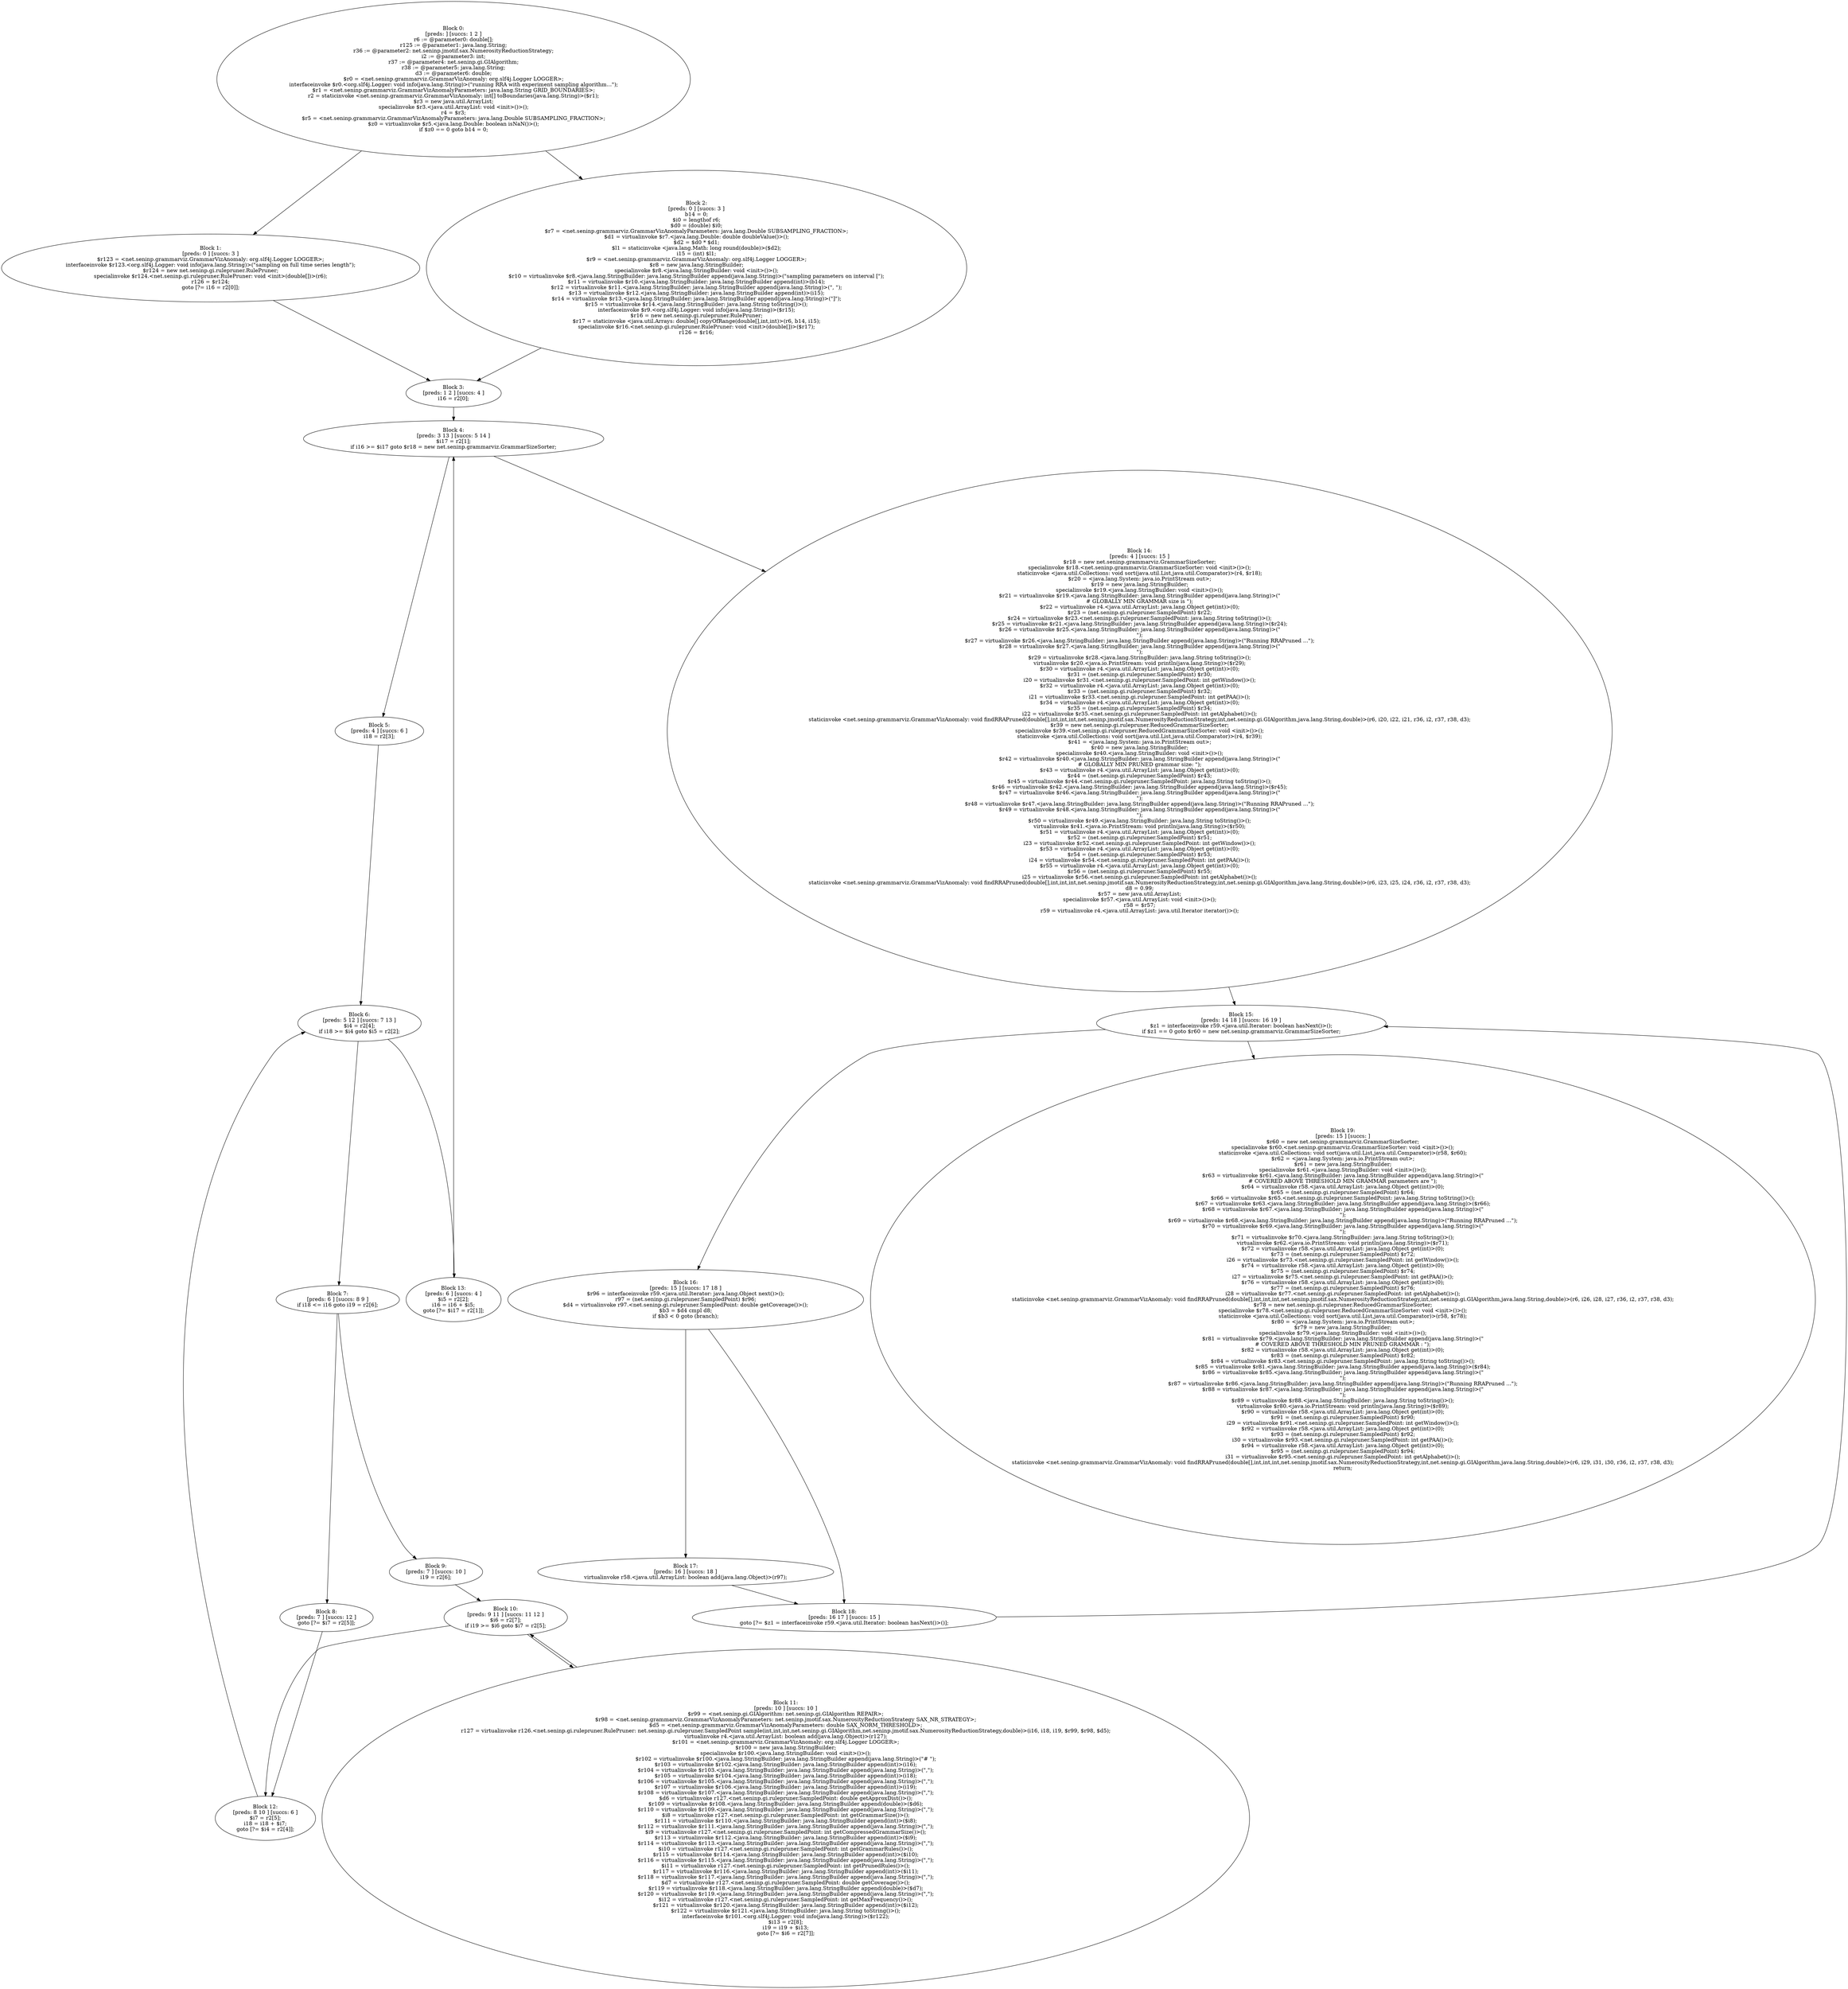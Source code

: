 digraph "unitGraph" {
    "Block 0:
[preds: ] [succs: 1 2 ]
r6 := @parameter0: double[];
r125 := @parameter1: java.lang.String;
r36 := @parameter2: net.seninp.jmotif.sax.NumerosityReductionStrategy;
i2 := @parameter3: int;
r37 := @parameter4: net.seninp.gi.GIAlgorithm;
r38 := @parameter5: java.lang.String;
d3 := @parameter6: double;
$r0 = <net.seninp.grammarviz.GrammarVizAnomaly: org.slf4j.Logger LOGGER>;
interfaceinvoke $r0.<org.slf4j.Logger: void info(java.lang.String)>(\"running RRA with experiment sampling algorithm...\");
$r1 = <net.seninp.grammarviz.GrammarVizAnomalyParameters: java.lang.String GRID_BOUNDARIES>;
r2 = staticinvoke <net.seninp.grammarviz.GrammarVizAnomaly: int[] toBoundaries(java.lang.String)>($r1);
$r3 = new java.util.ArrayList;
specialinvoke $r3.<java.util.ArrayList: void <init>()>();
r4 = $r3;
$r5 = <net.seninp.grammarviz.GrammarVizAnomalyParameters: java.lang.Double SUBSAMPLING_FRACTION>;
$z0 = virtualinvoke $r5.<java.lang.Double: boolean isNaN()>();
if $z0 == 0 goto b14 = 0;
"
    "Block 1:
[preds: 0 ] [succs: 3 ]
$r123 = <net.seninp.grammarviz.GrammarVizAnomaly: org.slf4j.Logger LOGGER>;
interfaceinvoke $r123.<org.slf4j.Logger: void info(java.lang.String)>(\"sampling on full time series length\");
$r124 = new net.seninp.gi.rulepruner.RulePruner;
specialinvoke $r124.<net.seninp.gi.rulepruner.RulePruner: void <init>(double[])>(r6);
r126 = $r124;
goto [?= i16 = r2[0]];
"
    "Block 2:
[preds: 0 ] [succs: 3 ]
b14 = 0;
$i0 = lengthof r6;
$d0 = (double) $i0;
$r7 = <net.seninp.grammarviz.GrammarVizAnomalyParameters: java.lang.Double SUBSAMPLING_FRACTION>;
$d1 = virtualinvoke $r7.<java.lang.Double: double doubleValue()>();
$d2 = $d0 * $d1;
$l1 = staticinvoke <java.lang.Math: long round(double)>($d2);
i15 = (int) $l1;
$r9 = <net.seninp.grammarviz.GrammarVizAnomaly: org.slf4j.Logger LOGGER>;
$r8 = new java.lang.StringBuilder;
specialinvoke $r8.<java.lang.StringBuilder: void <init>()>();
$r10 = virtualinvoke $r8.<java.lang.StringBuilder: java.lang.StringBuilder append(java.lang.String)>(\"sampling parameters on interval [\");
$r11 = virtualinvoke $r10.<java.lang.StringBuilder: java.lang.StringBuilder append(int)>(b14);
$r12 = virtualinvoke $r11.<java.lang.StringBuilder: java.lang.StringBuilder append(java.lang.String)>(\", \");
$r13 = virtualinvoke $r12.<java.lang.StringBuilder: java.lang.StringBuilder append(int)>(i15);
$r14 = virtualinvoke $r13.<java.lang.StringBuilder: java.lang.StringBuilder append(java.lang.String)>(\"]\");
$r15 = virtualinvoke $r14.<java.lang.StringBuilder: java.lang.String toString()>();
interfaceinvoke $r9.<org.slf4j.Logger: void info(java.lang.String)>($r15);
$r16 = new net.seninp.gi.rulepruner.RulePruner;
$r17 = staticinvoke <java.util.Arrays: double[] copyOfRange(double[],int,int)>(r6, b14, i15);
specialinvoke $r16.<net.seninp.gi.rulepruner.RulePruner: void <init>(double[])>($r17);
r126 = $r16;
"
    "Block 3:
[preds: 1 2 ] [succs: 4 ]
i16 = r2[0];
"
    "Block 4:
[preds: 3 13 ] [succs: 5 14 ]
$i17 = r2[1];
if i16 >= $i17 goto $r18 = new net.seninp.grammarviz.GrammarSizeSorter;
"
    "Block 5:
[preds: 4 ] [succs: 6 ]
i18 = r2[3];
"
    "Block 6:
[preds: 5 12 ] [succs: 7 13 ]
$i4 = r2[4];
if i18 >= $i4 goto $i5 = r2[2];
"
    "Block 7:
[preds: 6 ] [succs: 8 9 ]
if i18 <= i16 goto i19 = r2[6];
"
    "Block 8:
[preds: 7 ] [succs: 12 ]
goto [?= $i7 = r2[5]];
"
    "Block 9:
[preds: 7 ] [succs: 10 ]
i19 = r2[6];
"
    "Block 10:
[preds: 9 11 ] [succs: 11 12 ]
$i6 = r2[7];
if i19 >= $i6 goto $i7 = r2[5];
"
    "Block 11:
[preds: 10 ] [succs: 10 ]
$r99 = <net.seninp.gi.GIAlgorithm: net.seninp.gi.GIAlgorithm REPAIR>;
$r98 = <net.seninp.grammarviz.GrammarVizAnomalyParameters: net.seninp.jmotif.sax.NumerosityReductionStrategy SAX_NR_STRATEGY>;
$d5 = <net.seninp.grammarviz.GrammarVizAnomalyParameters: double SAX_NORM_THRESHOLD>;
r127 = virtualinvoke r126.<net.seninp.gi.rulepruner.RulePruner: net.seninp.gi.rulepruner.SampledPoint sample(int,int,int,net.seninp.gi.GIAlgorithm,net.seninp.jmotif.sax.NumerosityReductionStrategy,double)>(i16, i18, i19, $r99, $r98, $d5);
virtualinvoke r4.<java.util.ArrayList: boolean add(java.lang.Object)>(r127);
$r101 = <net.seninp.grammarviz.GrammarVizAnomaly: org.slf4j.Logger LOGGER>;
$r100 = new java.lang.StringBuilder;
specialinvoke $r100.<java.lang.StringBuilder: void <init>()>();
$r102 = virtualinvoke $r100.<java.lang.StringBuilder: java.lang.StringBuilder append(java.lang.String)>(\"# \");
$r103 = virtualinvoke $r102.<java.lang.StringBuilder: java.lang.StringBuilder append(int)>(i16);
$r104 = virtualinvoke $r103.<java.lang.StringBuilder: java.lang.StringBuilder append(java.lang.String)>(\",\");
$r105 = virtualinvoke $r104.<java.lang.StringBuilder: java.lang.StringBuilder append(int)>(i18);
$r106 = virtualinvoke $r105.<java.lang.StringBuilder: java.lang.StringBuilder append(java.lang.String)>(\",\");
$r107 = virtualinvoke $r106.<java.lang.StringBuilder: java.lang.StringBuilder append(int)>(i19);
$r108 = virtualinvoke $r107.<java.lang.StringBuilder: java.lang.StringBuilder append(java.lang.String)>(\",\");
$d6 = virtualinvoke r127.<net.seninp.gi.rulepruner.SampledPoint: double getApproxDist()>();
$r109 = virtualinvoke $r108.<java.lang.StringBuilder: java.lang.StringBuilder append(double)>($d6);
$r110 = virtualinvoke $r109.<java.lang.StringBuilder: java.lang.StringBuilder append(java.lang.String)>(\",\");
$i8 = virtualinvoke r127.<net.seninp.gi.rulepruner.SampledPoint: int getGrammarSize()>();
$r111 = virtualinvoke $r110.<java.lang.StringBuilder: java.lang.StringBuilder append(int)>($i8);
$r112 = virtualinvoke $r111.<java.lang.StringBuilder: java.lang.StringBuilder append(java.lang.String)>(\",\");
$i9 = virtualinvoke r127.<net.seninp.gi.rulepruner.SampledPoint: int getCompressedGrammarSize()>();
$r113 = virtualinvoke $r112.<java.lang.StringBuilder: java.lang.StringBuilder append(int)>($i9);
$r114 = virtualinvoke $r113.<java.lang.StringBuilder: java.lang.StringBuilder append(java.lang.String)>(\",\");
$i10 = virtualinvoke r127.<net.seninp.gi.rulepruner.SampledPoint: int getGrammarRules()>();
$r115 = virtualinvoke $r114.<java.lang.StringBuilder: java.lang.StringBuilder append(int)>($i10);
$r116 = virtualinvoke $r115.<java.lang.StringBuilder: java.lang.StringBuilder append(java.lang.String)>(\",\");
$i11 = virtualinvoke r127.<net.seninp.gi.rulepruner.SampledPoint: int getPrunedRules()>();
$r117 = virtualinvoke $r116.<java.lang.StringBuilder: java.lang.StringBuilder append(int)>($i11);
$r118 = virtualinvoke $r117.<java.lang.StringBuilder: java.lang.StringBuilder append(java.lang.String)>(\",\");
$d7 = virtualinvoke r127.<net.seninp.gi.rulepruner.SampledPoint: double getCoverage()>();
$r119 = virtualinvoke $r118.<java.lang.StringBuilder: java.lang.StringBuilder append(double)>($d7);
$r120 = virtualinvoke $r119.<java.lang.StringBuilder: java.lang.StringBuilder append(java.lang.String)>(\",\");
$i12 = virtualinvoke r127.<net.seninp.gi.rulepruner.SampledPoint: int getMaxFrequency()>();
$r121 = virtualinvoke $r120.<java.lang.StringBuilder: java.lang.StringBuilder append(int)>($i12);
$r122 = virtualinvoke $r121.<java.lang.StringBuilder: java.lang.String toString()>();
interfaceinvoke $r101.<org.slf4j.Logger: void info(java.lang.String)>($r122);
$i13 = r2[8];
i19 = i19 + $i13;
goto [?= $i6 = r2[7]];
"
    "Block 12:
[preds: 8 10 ] [succs: 6 ]
$i7 = r2[5];
i18 = i18 + $i7;
goto [?= $i4 = r2[4]];
"
    "Block 13:
[preds: 6 ] [succs: 4 ]
$i5 = r2[2];
i16 = i16 + $i5;
goto [?= $i17 = r2[1]];
"
    "Block 14:
[preds: 4 ] [succs: 15 ]
$r18 = new net.seninp.grammarviz.GrammarSizeSorter;
specialinvoke $r18.<net.seninp.grammarviz.GrammarSizeSorter: void <init>()>();
staticinvoke <java.util.Collections: void sort(java.util.List,java.util.Comparator)>(r4, $r18);
$r20 = <java.lang.System: java.io.PrintStream out>;
$r19 = new java.lang.StringBuilder;
specialinvoke $r19.<java.lang.StringBuilder: void <init>()>();
$r21 = virtualinvoke $r19.<java.lang.StringBuilder: java.lang.StringBuilder append(java.lang.String)>(\"\n# GLOBALLY MIN GRAMMAR size is \");
$r22 = virtualinvoke r4.<java.util.ArrayList: java.lang.Object get(int)>(0);
$r23 = (net.seninp.gi.rulepruner.SampledPoint) $r22;
$r24 = virtualinvoke $r23.<net.seninp.gi.rulepruner.SampledPoint: java.lang.String toString()>();
$r25 = virtualinvoke $r21.<java.lang.StringBuilder: java.lang.StringBuilder append(java.lang.String)>($r24);
$r26 = virtualinvoke $r25.<java.lang.StringBuilder: java.lang.StringBuilder append(java.lang.String)>(\"\n\");
$r27 = virtualinvoke $r26.<java.lang.StringBuilder: java.lang.StringBuilder append(java.lang.String)>(\"Running RRAPruned ...\");
$r28 = virtualinvoke $r27.<java.lang.StringBuilder: java.lang.StringBuilder append(java.lang.String)>(\"\n\");
$r29 = virtualinvoke $r28.<java.lang.StringBuilder: java.lang.String toString()>();
virtualinvoke $r20.<java.io.PrintStream: void println(java.lang.String)>($r29);
$r30 = virtualinvoke r4.<java.util.ArrayList: java.lang.Object get(int)>(0);
$r31 = (net.seninp.gi.rulepruner.SampledPoint) $r30;
i20 = virtualinvoke $r31.<net.seninp.gi.rulepruner.SampledPoint: int getWindow()>();
$r32 = virtualinvoke r4.<java.util.ArrayList: java.lang.Object get(int)>(0);
$r33 = (net.seninp.gi.rulepruner.SampledPoint) $r32;
i21 = virtualinvoke $r33.<net.seninp.gi.rulepruner.SampledPoint: int getPAA()>();
$r34 = virtualinvoke r4.<java.util.ArrayList: java.lang.Object get(int)>(0);
$r35 = (net.seninp.gi.rulepruner.SampledPoint) $r34;
i22 = virtualinvoke $r35.<net.seninp.gi.rulepruner.SampledPoint: int getAlphabet()>();
staticinvoke <net.seninp.grammarviz.GrammarVizAnomaly: void findRRAPruned(double[],int,int,int,net.seninp.jmotif.sax.NumerosityReductionStrategy,int,net.seninp.gi.GIAlgorithm,java.lang.String,double)>(r6, i20, i22, i21, r36, i2, r37, r38, d3);
$r39 = new net.seninp.gi.rulepruner.ReducedGrammarSizeSorter;
specialinvoke $r39.<net.seninp.gi.rulepruner.ReducedGrammarSizeSorter: void <init>()>();
staticinvoke <java.util.Collections: void sort(java.util.List,java.util.Comparator)>(r4, $r39);
$r41 = <java.lang.System: java.io.PrintStream out>;
$r40 = new java.lang.StringBuilder;
specialinvoke $r40.<java.lang.StringBuilder: void <init>()>();
$r42 = virtualinvoke $r40.<java.lang.StringBuilder: java.lang.StringBuilder append(java.lang.String)>(\"\n# GLOBALLY MIN PRUNED grammar size: \");
$r43 = virtualinvoke r4.<java.util.ArrayList: java.lang.Object get(int)>(0);
$r44 = (net.seninp.gi.rulepruner.SampledPoint) $r43;
$r45 = virtualinvoke $r44.<net.seninp.gi.rulepruner.SampledPoint: java.lang.String toString()>();
$r46 = virtualinvoke $r42.<java.lang.StringBuilder: java.lang.StringBuilder append(java.lang.String)>($r45);
$r47 = virtualinvoke $r46.<java.lang.StringBuilder: java.lang.StringBuilder append(java.lang.String)>(\"\n\");
$r48 = virtualinvoke $r47.<java.lang.StringBuilder: java.lang.StringBuilder append(java.lang.String)>(\"Running RRAPruned ...\");
$r49 = virtualinvoke $r48.<java.lang.StringBuilder: java.lang.StringBuilder append(java.lang.String)>(\"\n\");
$r50 = virtualinvoke $r49.<java.lang.StringBuilder: java.lang.String toString()>();
virtualinvoke $r41.<java.io.PrintStream: void println(java.lang.String)>($r50);
$r51 = virtualinvoke r4.<java.util.ArrayList: java.lang.Object get(int)>(0);
$r52 = (net.seninp.gi.rulepruner.SampledPoint) $r51;
i23 = virtualinvoke $r52.<net.seninp.gi.rulepruner.SampledPoint: int getWindow()>();
$r53 = virtualinvoke r4.<java.util.ArrayList: java.lang.Object get(int)>(0);
$r54 = (net.seninp.gi.rulepruner.SampledPoint) $r53;
i24 = virtualinvoke $r54.<net.seninp.gi.rulepruner.SampledPoint: int getPAA()>();
$r55 = virtualinvoke r4.<java.util.ArrayList: java.lang.Object get(int)>(0);
$r56 = (net.seninp.gi.rulepruner.SampledPoint) $r55;
i25 = virtualinvoke $r56.<net.seninp.gi.rulepruner.SampledPoint: int getAlphabet()>();
staticinvoke <net.seninp.grammarviz.GrammarVizAnomaly: void findRRAPruned(double[],int,int,int,net.seninp.jmotif.sax.NumerosityReductionStrategy,int,net.seninp.gi.GIAlgorithm,java.lang.String,double)>(r6, i23, i25, i24, r36, i2, r37, r38, d3);
d8 = 0.99;
$r57 = new java.util.ArrayList;
specialinvoke $r57.<java.util.ArrayList: void <init>()>();
r58 = $r57;
r59 = virtualinvoke r4.<java.util.ArrayList: java.util.Iterator iterator()>();
"
    "Block 15:
[preds: 14 18 ] [succs: 16 19 ]
$z1 = interfaceinvoke r59.<java.util.Iterator: boolean hasNext()>();
if $z1 == 0 goto $r60 = new net.seninp.grammarviz.GrammarSizeSorter;
"
    "Block 16:
[preds: 15 ] [succs: 17 18 ]
$r96 = interfaceinvoke r59.<java.util.Iterator: java.lang.Object next()>();
r97 = (net.seninp.gi.rulepruner.SampledPoint) $r96;
$d4 = virtualinvoke r97.<net.seninp.gi.rulepruner.SampledPoint: double getCoverage()>();
$b3 = $d4 cmpl d8;
if $b3 < 0 goto (branch);
"
    "Block 17:
[preds: 16 ] [succs: 18 ]
virtualinvoke r58.<java.util.ArrayList: boolean add(java.lang.Object)>(r97);
"
    "Block 18:
[preds: 16 17 ] [succs: 15 ]
goto [?= $z1 = interfaceinvoke r59.<java.util.Iterator: boolean hasNext()>()];
"
    "Block 19:
[preds: 15 ] [succs: ]
$r60 = new net.seninp.grammarviz.GrammarSizeSorter;
specialinvoke $r60.<net.seninp.grammarviz.GrammarSizeSorter: void <init>()>();
staticinvoke <java.util.Collections: void sort(java.util.List,java.util.Comparator)>(r58, $r60);
$r62 = <java.lang.System: java.io.PrintStream out>;
$r61 = new java.lang.StringBuilder;
specialinvoke $r61.<java.lang.StringBuilder: void <init>()>();
$r63 = virtualinvoke $r61.<java.lang.StringBuilder: java.lang.StringBuilder append(java.lang.String)>(\"\n# COVERED ABOVE THRESHOLD MIN GRAMMAR parameters are \");
$r64 = virtualinvoke r58.<java.util.ArrayList: java.lang.Object get(int)>(0);
$r65 = (net.seninp.gi.rulepruner.SampledPoint) $r64;
$r66 = virtualinvoke $r65.<net.seninp.gi.rulepruner.SampledPoint: java.lang.String toString()>();
$r67 = virtualinvoke $r63.<java.lang.StringBuilder: java.lang.StringBuilder append(java.lang.String)>($r66);
$r68 = virtualinvoke $r67.<java.lang.StringBuilder: java.lang.StringBuilder append(java.lang.String)>(\"\n\");
$r69 = virtualinvoke $r68.<java.lang.StringBuilder: java.lang.StringBuilder append(java.lang.String)>(\"Running RRAPruned ...\");
$r70 = virtualinvoke $r69.<java.lang.StringBuilder: java.lang.StringBuilder append(java.lang.String)>(\"\n\");
$r71 = virtualinvoke $r70.<java.lang.StringBuilder: java.lang.String toString()>();
virtualinvoke $r62.<java.io.PrintStream: void println(java.lang.String)>($r71);
$r72 = virtualinvoke r58.<java.util.ArrayList: java.lang.Object get(int)>(0);
$r73 = (net.seninp.gi.rulepruner.SampledPoint) $r72;
i26 = virtualinvoke $r73.<net.seninp.gi.rulepruner.SampledPoint: int getWindow()>();
$r74 = virtualinvoke r58.<java.util.ArrayList: java.lang.Object get(int)>(0);
$r75 = (net.seninp.gi.rulepruner.SampledPoint) $r74;
i27 = virtualinvoke $r75.<net.seninp.gi.rulepruner.SampledPoint: int getPAA()>();
$r76 = virtualinvoke r58.<java.util.ArrayList: java.lang.Object get(int)>(0);
$r77 = (net.seninp.gi.rulepruner.SampledPoint) $r76;
i28 = virtualinvoke $r77.<net.seninp.gi.rulepruner.SampledPoint: int getAlphabet()>();
staticinvoke <net.seninp.grammarviz.GrammarVizAnomaly: void findRRAPruned(double[],int,int,int,net.seninp.jmotif.sax.NumerosityReductionStrategy,int,net.seninp.gi.GIAlgorithm,java.lang.String,double)>(r6, i26, i28, i27, r36, i2, r37, r38, d3);
$r78 = new net.seninp.gi.rulepruner.ReducedGrammarSizeSorter;
specialinvoke $r78.<net.seninp.gi.rulepruner.ReducedGrammarSizeSorter: void <init>()>();
staticinvoke <java.util.Collections: void sort(java.util.List,java.util.Comparator)>(r58, $r78);
$r80 = <java.lang.System: java.io.PrintStream out>;
$r79 = new java.lang.StringBuilder;
specialinvoke $r79.<java.lang.StringBuilder: void <init>()>();
$r81 = virtualinvoke $r79.<java.lang.StringBuilder: java.lang.StringBuilder append(java.lang.String)>(\"\n# COVERED ABOVE THRESHOLD MIN PRUNED GRAMMAR : \");
$r82 = virtualinvoke r58.<java.util.ArrayList: java.lang.Object get(int)>(0);
$r83 = (net.seninp.gi.rulepruner.SampledPoint) $r82;
$r84 = virtualinvoke $r83.<net.seninp.gi.rulepruner.SampledPoint: java.lang.String toString()>();
$r85 = virtualinvoke $r81.<java.lang.StringBuilder: java.lang.StringBuilder append(java.lang.String)>($r84);
$r86 = virtualinvoke $r85.<java.lang.StringBuilder: java.lang.StringBuilder append(java.lang.String)>(\"\n\");
$r87 = virtualinvoke $r86.<java.lang.StringBuilder: java.lang.StringBuilder append(java.lang.String)>(\"Running RRAPruned ...\");
$r88 = virtualinvoke $r87.<java.lang.StringBuilder: java.lang.StringBuilder append(java.lang.String)>(\"\n\");
$r89 = virtualinvoke $r88.<java.lang.StringBuilder: java.lang.String toString()>();
virtualinvoke $r80.<java.io.PrintStream: void println(java.lang.String)>($r89);
$r90 = virtualinvoke r58.<java.util.ArrayList: java.lang.Object get(int)>(0);
$r91 = (net.seninp.gi.rulepruner.SampledPoint) $r90;
i29 = virtualinvoke $r91.<net.seninp.gi.rulepruner.SampledPoint: int getWindow()>();
$r92 = virtualinvoke r58.<java.util.ArrayList: java.lang.Object get(int)>(0);
$r93 = (net.seninp.gi.rulepruner.SampledPoint) $r92;
i30 = virtualinvoke $r93.<net.seninp.gi.rulepruner.SampledPoint: int getPAA()>();
$r94 = virtualinvoke r58.<java.util.ArrayList: java.lang.Object get(int)>(0);
$r95 = (net.seninp.gi.rulepruner.SampledPoint) $r94;
i31 = virtualinvoke $r95.<net.seninp.gi.rulepruner.SampledPoint: int getAlphabet()>();
staticinvoke <net.seninp.grammarviz.GrammarVizAnomaly: void findRRAPruned(double[],int,int,int,net.seninp.jmotif.sax.NumerosityReductionStrategy,int,net.seninp.gi.GIAlgorithm,java.lang.String,double)>(r6, i29, i31, i30, r36, i2, r37, r38, d3);
return;
"
    "Block 0:
[preds: ] [succs: 1 2 ]
r6 := @parameter0: double[];
r125 := @parameter1: java.lang.String;
r36 := @parameter2: net.seninp.jmotif.sax.NumerosityReductionStrategy;
i2 := @parameter3: int;
r37 := @parameter4: net.seninp.gi.GIAlgorithm;
r38 := @parameter5: java.lang.String;
d3 := @parameter6: double;
$r0 = <net.seninp.grammarviz.GrammarVizAnomaly: org.slf4j.Logger LOGGER>;
interfaceinvoke $r0.<org.slf4j.Logger: void info(java.lang.String)>(\"running RRA with experiment sampling algorithm...\");
$r1 = <net.seninp.grammarviz.GrammarVizAnomalyParameters: java.lang.String GRID_BOUNDARIES>;
r2 = staticinvoke <net.seninp.grammarviz.GrammarVizAnomaly: int[] toBoundaries(java.lang.String)>($r1);
$r3 = new java.util.ArrayList;
specialinvoke $r3.<java.util.ArrayList: void <init>()>();
r4 = $r3;
$r5 = <net.seninp.grammarviz.GrammarVizAnomalyParameters: java.lang.Double SUBSAMPLING_FRACTION>;
$z0 = virtualinvoke $r5.<java.lang.Double: boolean isNaN()>();
if $z0 == 0 goto b14 = 0;
"->"Block 1:
[preds: 0 ] [succs: 3 ]
$r123 = <net.seninp.grammarviz.GrammarVizAnomaly: org.slf4j.Logger LOGGER>;
interfaceinvoke $r123.<org.slf4j.Logger: void info(java.lang.String)>(\"sampling on full time series length\");
$r124 = new net.seninp.gi.rulepruner.RulePruner;
specialinvoke $r124.<net.seninp.gi.rulepruner.RulePruner: void <init>(double[])>(r6);
r126 = $r124;
goto [?= i16 = r2[0]];
";
    "Block 0:
[preds: ] [succs: 1 2 ]
r6 := @parameter0: double[];
r125 := @parameter1: java.lang.String;
r36 := @parameter2: net.seninp.jmotif.sax.NumerosityReductionStrategy;
i2 := @parameter3: int;
r37 := @parameter4: net.seninp.gi.GIAlgorithm;
r38 := @parameter5: java.lang.String;
d3 := @parameter6: double;
$r0 = <net.seninp.grammarviz.GrammarVizAnomaly: org.slf4j.Logger LOGGER>;
interfaceinvoke $r0.<org.slf4j.Logger: void info(java.lang.String)>(\"running RRA with experiment sampling algorithm...\");
$r1 = <net.seninp.grammarviz.GrammarVizAnomalyParameters: java.lang.String GRID_BOUNDARIES>;
r2 = staticinvoke <net.seninp.grammarviz.GrammarVizAnomaly: int[] toBoundaries(java.lang.String)>($r1);
$r3 = new java.util.ArrayList;
specialinvoke $r3.<java.util.ArrayList: void <init>()>();
r4 = $r3;
$r5 = <net.seninp.grammarviz.GrammarVizAnomalyParameters: java.lang.Double SUBSAMPLING_FRACTION>;
$z0 = virtualinvoke $r5.<java.lang.Double: boolean isNaN()>();
if $z0 == 0 goto b14 = 0;
"->"Block 2:
[preds: 0 ] [succs: 3 ]
b14 = 0;
$i0 = lengthof r6;
$d0 = (double) $i0;
$r7 = <net.seninp.grammarviz.GrammarVizAnomalyParameters: java.lang.Double SUBSAMPLING_FRACTION>;
$d1 = virtualinvoke $r7.<java.lang.Double: double doubleValue()>();
$d2 = $d0 * $d1;
$l1 = staticinvoke <java.lang.Math: long round(double)>($d2);
i15 = (int) $l1;
$r9 = <net.seninp.grammarviz.GrammarVizAnomaly: org.slf4j.Logger LOGGER>;
$r8 = new java.lang.StringBuilder;
specialinvoke $r8.<java.lang.StringBuilder: void <init>()>();
$r10 = virtualinvoke $r8.<java.lang.StringBuilder: java.lang.StringBuilder append(java.lang.String)>(\"sampling parameters on interval [\");
$r11 = virtualinvoke $r10.<java.lang.StringBuilder: java.lang.StringBuilder append(int)>(b14);
$r12 = virtualinvoke $r11.<java.lang.StringBuilder: java.lang.StringBuilder append(java.lang.String)>(\", \");
$r13 = virtualinvoke $r12.<java.lang.StringBuilder: java.lang.StringBuilder append(int)>(i15);
$r14 = virtualinvoke $r13.<java.lang.StringBuilder: java.lang.StringBuilder append(java.lang.String)>(\"]\");
$r15 = virtualinvoke $r14.<java.lang.StringBuilder: java.lang.String toString()>();
interfaceinvoke $r9.<org.slf4j.Logger: void info(java.lang.String)>($r15);
$r16 = new net.seninp.gi.rulepruner.RulePruner;
$r17 = staticinvoke <java.util.Arrays: double[] copyOfRange(double[],int,int)>(r6, b14, i15);
specialinvoke $r16.<net.seninp.gi.rulepruner.RulePruner: void <init>(double[])>($r17);
r126 = $r16;
";
    "Block 1:
[preds: 0 ] [succs: 3 ]
$r123 = <net.seninp.grammarviz.GrammarVizAnomaly: org.slf4j.Logger LOGGER>;
interfaceinvoke $r123.<org.slf4j.Logger: void info(java.lang.String)>(\"sampling on full time series length\");
$r124 = new net.seninp.gi.rulepruner.RulePruner;
specialinvoke $r124.<net.seninp.gi.rulepruner.RulePruner: void <init>(double[])>(r6);
r126 = $r124;
goto [?= i16 = r2[0]];
"->"Block 3:
[preds: 1 2 ] [succs: 4 ]
i16 = r2[0];
";
    "Block 2:
[preds: 0 ] [succs: 3 ]
b14 = 0;
$i0 = lengthof r6;
$d0 = (double) $i0;
$r7 = <net.seninp.grammarviz.GrammarVizAnomalyParameters: java.lang.Double SUBSAMPLING_FRACTION>;
$d1 = virtualinvoke $r7.<java.lang.Double: double doubleValue()>();
$d2 = $d0 * $d1;
$l1 = staticinvoke <java.lang.Math: long round(double)>($d2);
i15 = (int) $l1;
$r9 = <net.seninp.grammarviz.GrammarVizAnomaly: org.slf4j.Logger LOGGER>;
$r8 = new java.lang.StringBuilder;
specialinvoke $r8.<java.lang.StringBuilder: void <init>()>();
$r10 = virtualinvoke $r8.<java.lang.StringBuilder: java.lang.StringBuilder append(java.lang.String)>(\"sampling parameters on interval [\");
$r11 = virtualinvoke $r10.<java.lang.StringBuilder: java.lang.StringBuilder append(int)>(b14);
$r12 = virtualinvoke $r11.<java.lang.StringBuilder: java.lang.StringBuilder append(java.lang.String)>(\", \");
$r13 = virtualinvoke $r12.<java.lang.StringBuilder: java.lang.StringBuilder append(int)>(i15);
$r14 = virtualinvoke $r13.<java.lang.StringBuilder: java.lang.StringBuilder append(java.lang.String)>(\"]\");
$r15 = virtualinvoke $r14.<java.lang.StringBuilder: java.lang.String toString()>();
interfaceinvoke $r9.<org.slf4j.Logger: void info(java.lang.String)>($r15);
$r16 = new net.seninp.gi.rulepruner.RulePruner;
$r17 = staticinvoke <java.util.Arrays: double[] copyOfRange(double[],int,int)>(r6, b14, i15);
specialinvoke $r16.<net.seninp.gi.rulepruner.RulePruner: void <init>(double[])>($r17);
r126 = $r16;
"->"Block 3:
[preds: 1 2 ] [succs: 4 ]
i16 = r2[0];
";
    "Block 3:
[preds: 1 2 ] [succs: 4 ]
i16 = r2[0];
"->"Block 4:
[preds: 3 13 ] [succs: 5 14 ]
$i17 = r2[1];
if i16 >= $i17 goto $r18 = new net.seninp.grammarviz.GrammarSizeSorter;
";
    "Block 4:
[preds: 3 13 ] [succs: 5 14 ]
$i17 = r2[1];
if i16 >= $i17 goto $r18 = new net.seninp.grammarviz.GrammarSizeSorter;
"->"Block 5:
[preds: 4 ] [succs: 6 ]
i18 = r2[3];
";
    "Block 4:
[preds: 3 13 ] [succs: 5 14 ]
$i17 = r2[1];
if i16 >= $i17 goto $r18 = new net.seninp.grammarviz.GrammarSizeSorter;
"->"Block 14:
[preds: 4 ] [succs: 15 ]
$r18 = new net.seninp.grammarviz.GrammarSizeSorter;
specialinvoke $r18.<net.seninp.grammarviz.GrammarSizeSorter: void <init>()>();
staticinvoke <java.util.Collections: void sort(java.util.List,java.util.Comparator)>(r4, $r18);
$r20 = <java.lang.System: java.io.PrintStream out>;
$r19 = new java.lang.StringBuilder;
specialinvoke $r19.<java.lang.StringBuilder: void <init>()>();
$r21 = virtualinvoke $r19.<java.lang.StringBuilder: java.lang.StringBuilder append(java.lang.String)>(\"\n# GLOBALLY MIN GRAMMAR size is \");
$r22 = virtualinvoke r4.<java.util.ArrayList: java.lang.Object get(int)>(0);
$r23 = (net.seninp.gi.rulepruner.SampledPoint) $r22;
$r24 = virtualinvoke $r23.<net.seninp.gi.rulepruner.SampledPoint: java.lang.String toString()>();
$r25 = virtualinvoke $r21.<java.lang.StringBuilder: java.lang.StringBuilder append(java.lang.String)>($r24);
$r26 = virtualinvoke $r25.<java.lang.StringBuilder: java.lang.StringBuilder append(java.lang.String)>(\"\n\");
$r27 = virtualinvoke $r26.<java.lang.StringBuilder: java.lang.StringBuilder append(java.lang.String)>(\"Running RRAPruned ...\");
$r28 = virtualinvoke $r27.<java.lang.StringBuilder: java.lang.StringBuilder append(java.lang.String)>(\"\n\");
$r29 = virtualinvoke $r28.<java.lang.StringBuilder: java.lang.String toString()>();
virtualinvoke $r20.<java.io.PrintStream: void println(java.lang.String)>($r29);
$r30 = virtualinvoke r4.<java.util.ArrayList: java.lang.Object get(int)>(0);
$r31 = (net.seninp.gi.rulepruner.SampledPoint) $r30;
i20 = virtualinvoke $r31.<net.seninp.gi.rulepruner.SampledPoint: int getWindow()>();
$r32 = virtualinvoke r4.<java.util.ArrayList: java.lang.Object get(int)>(0);
$r33 = (net.seninp.gi.rulepruner.SampledPoint) $r32;
i21 = virtualinvoke $r33.<net.seninp.gi.rulepruner.SampledPoint: int getPAA()>();
$r34 = virtualinvoke r4.<java.util.ArrayList: java.lang.Object get(int)>(0);
$r35 = (net.seninp.gi.rulepruner.SampledPoint) $r34;
i22 = virtualinvoke $r35.<net.seninp.gi.rulepruner.SampledPoint: int getAlphabet()>();
staticinvoke <net.seninp.grammarviz.GrammarVizAnomaly: void findRRAPruned(double[],int,int,int,net.seninp.jmotif.sax.NumerosityReductionStrategy,int,net.seninp.gi.GIAlgorithm,java.lang.String,double)>(r6, i20, i22, i21, r36, i2, r37, r38, d3);
$r39 = new net.seninp.gi.rulepruner.ReducedGrammarSizeSorter;
specialinvoke $r39.<net.seninp.gi.rulepruner.ReducedGrammarSizeSorter: void <init>()>();
staticinvoke <java.util.Collections: void sort(java.util.List,java.util.Comparator)>(r4, $r39);
$r41 = <java.lang.System: java.io.PrintStream out>;
$r40 = new java.lang.StringBuilder;
specialinvoke $r40.<java.lang.StringBuilder: void <init>()>();
$r42 = virtualinvoke $r40.<java.lang.StringBuilder: java.lang.StringBuilder append(java.lang.String)>(\"\n# GLOBALLY MIN PRUNED grammar size: \");
$r43 = virtualinvoke r4.<java.util.ArrayList: java.lang.Object get(int)>(0);
$r44 = (net.seninp.gi.rulepruner.SampledPoint) $r43;
$r45 = virtualinvoke $r44.<net.seninp.gi.rulepruner.SampledPoint: java.lang.String toString()>();
$r46 = virtualinvoke $r42.<java.lang.StringBuilder: java.lang.StringBuilder append(java.lang.String)>($r45);
$r47 = virtualinvoke $r46.<java.lang.StringBuilder: java.lang.StringBuilder append(java.lang.String)>(\"\n\");
$r48 = virtualinvoke $r47.<java.lang.StringBuilder: java.lang.StringBuilder append(java.lang.String)>(\"Running RRAPruned ...\");
$r49 = virtualinvoke $r48.<java.lang.StringBuilder: java.lang.StringBuilder append(java.lang.String)>(\"\n\");
$r50 = virtualinvoke $r49.<java.lang.StringBuilder: java.lang.String toString()>();
virtualinvoke $r41.<java.io.PrintStream: void println(java.lang.String)>($r50);
$r51 = virtualinvoke r4.<java.util.ArrayList: java.lang.Object get(int)>(0);
$r52 = (net.seninp.gi.rulepruner.SampledPoint) $r51;
i23 = virtualinvoke $r52.<net.seninp.gi.rulepruner.SampledPoint: int getWindow()>();
$r53 = virtualinvoke r4.<java.util.ArrayList: java.lang.Object get(int)>(0);
$r54 = (net.seninp.gi.rulepruner.SampledPoint) $r53;
i24 = virtualinvoke $r54.<net.seninp.gi.rulepruner.SampledPoint: int getPAA()>();
$r55 = virtualinvoke r4.<java.util.ArrayList: java.lang.Object get(int)>(0);
$r56 = (net.seninp.gi.rulepruner.SampledPoint) $r55;
i25 = virtualinvoke $r56.<net.seninp.gi.rulepruner.SampledPoint: int getAlphabet()>();
staticinvoke <net.seninp.grammarviz.GrammarVizAnomaly: void findRRAPruned(double[],int,int,int,net.seninp.jmotif.sax.NumerosityReductionStrategy,int,net.seninp.gi.GIAlgorithm,java.lang.String,double)>(r6, i23, i25, i24, r36, i2, r37, r38, d3);
d8 = 0.99;
$r57 = new java.util.ArrayList;
specialinvoke $r57.<java.util.ArrayList: void <init>()>();
r58 = $r57;
r59 = virtualinvoke r4.<java.util.ArrayList: java.util.Iterator iterator()>();
";
    "Block 5:
[preds: 4 ] [succs: 6 ]
i18 = r2[3];
"->"Block 6:
[preds: 5 12 ] [succs: 7 13 ]
$i4 = r2[4];
if i18 >= $i4 goto $i5 = r2[2];
";
    "Block 6:
[preds: 5 12 ] [succs: 7 13 ]
$i4 = r2[4];
if i18 >= $i4 goto $i5 = r2[2];
"->"Block 7:
[preds: 6 ] [succs: 8 9 ]
if i18 <= i16 goto i19 = r2[6];
";
    "Block 6:
[preds: 5 12 ] [succs: 7 13 ]
$i4 = r2[4];
if i18 >= $i4 goto $i5 = r2[2];
"->"Block 13:
[preds: 6 ] [succs: 4 ]
$i5 = r2[2];
i16 = i16 + $i5;
goto [?= $i17 = r2[1]];
";
    "Block 7:
[preds: 6 ] [succs: 8 9 ]
if i18 <= i16 goto i19 = r2[6];
"->"Block 8:
[preds: 7 ] [succs: 12 ]
goto [?= $i7 = r2[5]];
";
    "Block 7:
[preds: 6 ] [succs: 8 9 ]
if i18 <= i16 goto i19 = r2[6];
"->"Block 9:
[preds: 7 ] [succs: 10 ]
i19 = r2[6];
";
    "Block 8:
[preds: 7 ] [succs: 12 ]
goto [?= $i7 = r2[5]];
"->"Block 12:
[preds: 8 10 ] [succs: 6 ]
$i7 = r2[5];
i18 = i18 + $i7;
goto [?= $i4 = r2[4]];
";
    "Block 9:
[preds: 7 ] [succs: 10 ]
i19 = r2[6];
"->"Block 10:
[preds: 9 11 ] [succs: 11 12 ]
$i6 = r2[7];
if i19 >= $i6 goto $i7 = r2[5];
";
    "Block 10:
[preds: 9 11 ] [succs: 11 12 ]
$i6 = r2[7];
if i19 >= $i6 goto $i7 = r2[5];
"->"Block 11:
[preds: 10 ] [succs: 10 ]
$r99 = <net.seninp.gi.GIAlgorithm: net.seninp.gi.GIAlgorithm REPAIR>;
$r98 = <net.seninp.grammarviz.GrammarVizAnomalyParameters: net.seninp.jmotif.sax.NumerosityReductionStrategy SAX_NR_STRATEGY>;
$d5 = <net.seninp.grammarviz.GrammarVizAnomalyParameters: double SAX_NORM_THRESHOLD>;
r127 = virtualinvoke r126.<net.seninp.gi.rulepruner.RulePruner: net.seninp.gi.rulepruner.SampledPoint sample(int,int,int,net.seninp.gi.GIAlgorithm,net.seninp.jmotif.sax.NumerosityReductionStrategy,double)>(i16, i18, i19, $r99, $r98, $d5);
virtualinvoke r4.<java.util.ArrayList: boolean add(java.lang.Object)>(r127);
$r101 = <net.seninp.grammarviz.GrammarVizAnomaly: org.slf4j.Logger LOGGER>;
$r100 = new java.lang.StringBuilder;
specialinvoke $r100.<java.lang.StringBuilder: void <init>()>();
$r102 = virtualinvoke $r100.<java.lang.StringBuilder: java.lang.StringBuilder append(java.lang.String)>(\"# \");
$r103 = virtualinvoke $r102.<java.lang.StringBuilder: java.lang.StringBuilder append(int)>(i16);
$r104 = virtualinvoke $r103.<java.lang.StringBuilder: java.lang.StringBuilder append(java.lang.String)>(\",\");
$r105 = virtualinvoke $r104.<java.lang.StringBuilder: java.lang.StringBuilder append(int)>(i18);
$r106 = virtualinvoke $r105.<java.lang.StringBuilder: java.lang.StringBuilder append(java.lang.String)>(\",\");
$r107 = virtualinvoke $r106.<java.lang.StringBuilder: java.lang.StringBuilder append(int)>(i19);
$r108 = virtualinvoke $r107.<java.lang.StringBuilder: java.lang.StringBuilder append(java.lang.String)>(\",\");
$d6 = virtualinvoke r127.<net.seninp.gi.rulepruner.SampledPoint: double getApproxDist()>();
$r109 = virtualinvoke $r108.<java.lang.StringBuilder: java.lang.StringBuilder append(double)>($d6);
$r110 = virtualinvoke $r109.<java.lang.StringBuilder: java.lang.StringBuilder append(java.lang.String)>(\",\");
$i8 = virtualinvoke r127.<net.seninp.gi.rulepruner.SampledPoint: int getGrammarSize()>();
$r111 = virtualinvoke $r110.<java.lang.StringBuilder: java.lang.StringBuilder append(int)>($i8);
$r112 = virtualinvoke $r111.<java.lang.StringBuilder: java.lang.StringBuilder append(java.lang.String)>(\",\");
$i9 = virtualinvoke r127.<net.seninp.gi.rulepruner.SampledPoint: int getCompressedGrammarSize()>();
$r113 = virtualinvoke $r112.<java.lang.StringBuilder: java.lang.StringBuilder append(int)>($i9);
$r114 = virtualinvoke $r113.<java.lang.StringBuilder: java.lang.StringBuilder append(java.lang.String)>(\",\");
$i10 = virtualinvoke r127.<net.seninp.gi.rulepruner.SampledPoint: int getGrammarRules()>();
$r115 = virtualinvoke $r114.<java.lang.StringBuilder: java.lang.StringBuilder append(int)>($i10);
$r116 = virtualinvoke $r115.<java.lang.StringBuilder: java.lang.StringBuilder append(java.lang.String)>(\",\");
$i11 = virtualinvoke r127.<net.seninp.gi.rulepruner.SampledPoint: int getPrunedRules()>();
$r117 = virtualinvoke $r116.<java.lang.StringBuilder: java.lang.StringBuilder append(int)>($i11);
$r118 = virtualinvoke $r117.<java.lang.StringBuilder: java.lang.StringBuilder append(java.lang.String)>(\",\");
$d7 = virtualinvoke r127.<net.seninp.gi.rulepruner.SampledPoint: double getCoverage()>();
$r119 = virtualinvoke $r118.<java.lang.StringBuilder: java.lang.StringBuilder append(double)>($d7);
$r120 = virtualinvoke $r119.<java.lang.StringBuilder: java.lang.StringBuilder append(java.lang.String)>(\",\");
$i12 = virtualinvoke r127.<net.seninp.gi.rulepruner.SampledPoint: int getMaxFrequency()>();
$r121 = virtualinvoke $r120.<java.lang.StringBuilder: java.lang.StringBuilder append(int)>($i12);
$r122 = virtualinvoke $r121.<java.lang.StringBuilder: java.lang.String toString()>();
interfaceinvoke $r101.<org.slf4j.Logger: void info(java.lang.String)>($r122);
$i13 = r2[8];
i19 = i19 + $i13;
goto [?= $i6 = r2[7]];
";
    "Block 10:
[preds: 9 11 ] [succs: 11 12 ]
$i6 = r2[7];
if i19 >= $i6 goto $i7 = r2[5];
"->"Block 12:
[preds: 8 10 ] [succs: 6 ]
$i7 = r2[5];
i18 = i18 + $i7;
goto [?= $i4 = r2[4]];
";
    "Block 11:
[preds: 10 ] [succs: 10 ]
$r99 = <net.seninp.gi.GIAlgorithm: net.seninp.gi.GIAlgorithm REPAIR>;
$r98 = <net.seninp.grammarviz.GrammarVizAnomalyParameters: net.seninp.jmotif.sax.NumerosityReductionStrategy SAX_NR_STRATEGY>;
$d5 = <net.seninp.grammarviz.GrammarVizAnomalyParameters: double SAX_NORM_THRESHOLD>;
r127 = virtualinvoke r126.<net.seninp.gi.rulepruner.RulePruner: net.seninp.gi.rulepruner.SampledPoint sample(int,int,int,net.seninp.gi.GIAlgorithm,net.seninp.jmotif.sax.NumerosityReductionStrategy,double)>(i16, i18, i19, $r99, $r98, $d5);
virtualinvoke r4.<java.util.ArrayList: boolean add(java.lang.Object)>(r127);
$r101 = <net.seninp.grammarviz.GrammarVizAnomaly: org.slf4j.Logger LOGGER>;
$r100 = new java.lang.StringBuilder;
specialinvoke $r100.<java.lang.StringBuilder: void <init>()>();
$r102 = virtualinvoke $r100.<java.lang.StringBuilder: java.lang.StringBuilder append(java.lang.String)>(\"# \");
$r103 = virtualinvoke $r102.<java.lang.StringBuilder: java.lang.StringBuilder append(int)>(i16);
$r104 = virtualinvoke $r103.<java.lang.StringBuilder: java.lang.StringBuilder append(java.lang.String)>(\",\");
$r105 = virtualinvoke $r104.<java.lang.StringBuilder: java.lang.StringBuilder append(int)>(i18);
$r106 = virtualinvoke $r105.<java.lang.StringBuilder: java.lang.StringBuilder append(java.lang.String)>(\",\");
$r107 = virtualinvoke $r106.<java.lang.StringBuilder: java.lang.StringBuilder append(int)>(i19);
$r108 = virtualinvoke $r107.<java.lang.StringBuilder: java.lang.StringBuilder append(java.lang.String)>(\",\");
$d6 = virtualinvoke r127.<net.seninp.gi.rulepruner.SampledPoint: double getApproxDist()>();
$r109 = virtualinvoke $r108.<java.lang.StringBuilder: java.lang.StringBuilder append(double)>($d6);
$r110 = virtualinvoke $r109.<java.lang.StringBuilder: java.lang.StringBuilder append(java.lang.String)>(\",\");
$i8 = virtualinvoke r127.<net.seninp.gi.rulepruner.SampledPoint: int getGrammarSize()>();
$r111 = virtualinvoke $r110.<java.lang.StringBuilder: java.lang.StringBuilder append(int)>($i8);
$r112 = virtualinvoke $r111.<java.lang.StringBuilder: java.lang.StringBuilder append(java.lang.String)>(\",\");
$i9 = virtualinvoke r127.<net.seninp.gi.rulepruner.SampledPoint: int getCompressedGrammarSize()>();
$r113 = virtualinvoke $r112.<java.lang.StringBuilder: java.lang.StringBuilder append(int)>($i9);
$r114 = virtualinvoke $r113.<java.lang.StringBuilder: java.lang.StringBuilder append(java.lang.String)>(\",\");
$i10 = virtualinvoke r127.<net.seninp.gi.rulepruner.SampledPoint: int getGrammarRules()>();
$r115 = virtualinvoke $r114.<java.lang.StringBuilder: java.lang.StringBuilder append(int)>($i10);
$r116 = virtualinvoke $r115.<java.lang.StringBuilder: java.lang.StringBuilder append(java.lang.String)>(\",\");
$i11 = virtualinvoke r127.<net.seninp.gi.rulepruner.SampledPoint: int getPrunedRules()>();
$r117 = virtualinvoke $r116.<java.lang.StringBuilder: java.lang.StringBuilder append(int)>($i11);
$r118 = virtualinvoke $r117.<java.lang.StringBuilder: java.lang.StringBuilder append(java.lang.String)>(\",\");
$d7 = virtualinvoke r127.<net.seninp.gi.rulepruner.SampledPoint: double getCoverage()>();
$r119 = virtualinvoke $r118.<java.lang.StringBuilder: java.lang.StringBuilder append(double)>($d7);
$r120 = virtualinvoke $r119.<java.lang.StringBuilder: java.lang.StringBuilder append(java.lang.String)>(\",\");
$i12 = virtualinvoke r127.<net.seninp.gi.rulepruner.SampledPoint: int getMaxFrequency()>();
$r121 = virtualinvoke $r120.<java.lang.StringBuilder: java.lang.StringBuilder append(int)>($i12);
$r122 = virtualinvoke $r121.<java.lang.StringBuilder: java.lang.String toString()>();
interfaceinvoke $r101.<org.slf4j.Logger: void info(java.lang.String)>($r122);
$i13 = r2[8];
i19 = i19 + $i13;
goto [?= $i6 = r2[7]];
"->"Block 10:
[preds: 9 11 ] [succs: 11 12 ]
$i6 = r2[7];
if i19 >= $i6 goto $i7 = r2[5];
";
    "Block 12:
[preds: 8 10 ] [succs: 6 ]
$i7 = r2[5];
i18 = i18 + $i7;
goto [?= $i4 = r2[4]];
"->"Block 6:
[preds: 5 12 ] [succs: 7 13 ]
$i4 = r2[4];
if i18 >= $i4 goto $i5 = r2[2];
";
    "Block 13:
[preds: 6 ] [succs: 4 ]
$i5 = r2[2];
i16 = i16 + $i5;
goto [?= $i17 = r2[1]];
"->"Block 4:
[preds: 3 13 ] [succs: 5 14 ]
$i17 = r2[1];
if i16 >= $i17 goto $r18 = new net.seninp.grammarviz.GrammarSizeSorter;
";
    "Block 14:
[preds: 4 ] [succs: 15 ]
$r18 = new net.seninp.grammarviz.GrammarSizeSorter;
specialinvoke $r18.<net.seninp.grammarviz.GrammarSizeSorter: void <init>()>();
staticinvoke <java.util.Collections: void sort(java.util.List,java.util.Comparator)>(r4, $r18);
$r20 = <java.lang.System: java.io.PrintStream out>;
$r19 = new java.lang.StringBuilder;
specialinvoke $r19.<java.lang.StringBuilder: void <init>()>();
$r21 = virtualinvoke $r19.<java.lang.StringBuilder: java.lang.StringBuilder append(java.lang.String)>(\"\n# GLOBALLY MIN GRAMMAR size is \");
$r22 = virtualinvoke r4.<java.util.ArrayList: java.lang.Object get(int)>(0);
$r23 = (net.seninp.gi.rulepruner.SampledPoint) $r22;
$r24 = virtualinvoke $r23.<net.seninp.gi.rulepruner.SampledPoint: java.lang.String toString()>();
$r25 = virtualinvoke $r21.<java.lang.StringBuilder: java.lang.StringBuilder append(java.lang.String)>($r24);
$r26 = virtualinvoke $r25.<java.lang.StringBuilder: java.lang.StringBuilder append(java.lang.String)>(\"\n\");
$r27 = virtualinvoke $r26.<java.lang.StringBuilder: java.lang.StringBuilder append(java.lang.String)>(\"Running RRAPruned ...\");
$r28 = virtualinvoke $r27.<java.lang.StringBuilder: java.lang.StringBuilder append(java.lang.String)>(\"\n\");
$r29 = virtualinvoke $r28.<java.lang.StringBuilder: java.lang.String toString()>();
virtualinvoke $r20.<java.io.PrintStream: void println(java.lang.String)>($r29);
$r30 = virtualinvoke r4.<java.util.ArrayList: java.lang.Object get(int)>(0);
$r31 = (net.seninp.gi.rulepruner.SampledPoint) $r30;
i20 = virtualinvoke $r31.<net.seninp.gi.rulepruner.SampledPoint: int getWindow()>();
$r32 = virtualinvoke r4.<java.util.ArrayList: java.lang.Object get(int)>(0);
$r33 = (net.seninp.gi.rulepruner.SampledPoint) $r32;
i21 = virtualinvoke $r33.<net.seninp.gi.rulepruner.SampledPoint: int getPAA()>();
$r34 = virtualinvoke r4.<java.util.ArrayList: java.lang.Object get(int)>(0);
$r35 = (net.seninp.gi.rulepruner.SampledPoint) $r34;
i22 = virtualinvoke $r35.<net.seninp.gi.rulepruner.SampledPoint: int getAlphabet()>();
staticinvoke <net.seninp.grammarviz.GrammarVizAnomaly: void findRRAPruned(double[],int,int,int,net.seninp.jmotif.sax.NumerosityReductionStrategy,int,net.seninp.gi.GIAlgorithm,java.lang.String,double)>(r6, i20, i22, i21, r36, i2, r37, r38, d3);
$r39 = new net.seninp.gi.rulepruner.ReducedGrammarSizeSorter;
specialinvoke $r39.<net.seninp.gi.rulepruner.ReducedGrammarSizeSorter: void <init>()>();
staticinvoke <java.util.Collections: void sort(java.util.List,java.util.Comparator)>(r4, $r39);
$r41 = <java.lang.System: java.io.PrintStream out>;
$r40 = new java.lang.StringBuilder;
specialinvoke $r40.<java.lang.StringBuilder: void <init>()>();
$r42 = virtualinvoke $r40.<java.lang.StringBuilder: java.lang.StringBuilder append(java.lang.String)>(\"\n# GLOBALLY MIN PRUNED grammar size: \");
$r43 = virtualinvoke r4.<java.util.ArrayList: java.lang.Object get(int)>(0);
$r44 = (net.seninp.gi.rulepruner.SampledPoint) $r43;
$r45 = virtualinvoke $r44.<net.seninp.gi.rulepruner.SampledPoint: java.lang.String toString()>();
$r46 = virtualinvoke $r42.<java.lang.StringBuilder: java.lang.StringBuilder append(java.lang.String)>($r45);
$r47 = virtualinvoke $r46.<java.lang.StringBuilder: java.lang.StringBuilder append(java.lang.String)>(\"\n\");
$r48 = virtualinvoke $r47.<java.lang.StringBuilder: java.lang.StringBuilder append(java.lang.String)>(\"Running RRAPruned ...\");
$r49 = virtualinvoke $r48.<java.lang.StringBuilder: java.lang.StringBuilder append(java.lang.String)>(\"\n\");
$r50 = virtualinvoke $r49.<java.lang.StringBuilder: java.lang.String toString()>();
virtualinvoke $r41.<java.io.PrintStream: void println(java.lang.String)>($r50);
$r51 = virtualinvoke r4.<java.util.ArrayList: java.lang.Object get(int)>(0);
$r52 = (net.seninp.gi.rulepruner.SampledPoint) $r51;
i23 = virtualinvoke $r52.<net.seninp.gi.rulepruner.SampledPoint: int getWindow()>();
$r53 = virtualinvoke r4.<java.util.ArrayList: java.lang.Object get(int)>(0);
$r54 = (net.seninp.gi.rulepruner.SampledPoint) $r53;
i24 = virtualinvoke $r54.<net.seninp.gi.rulepruner.SampledPoint: int getPAA()>();
$r55 = virtualinvoke r4.<java.util.ArrayList: java.lang.Object get(int)>(0);
$r56 = (net.seninp.gi.rulepruner.SampledPoint) $r55;
i25 = virtualinvoke $r56.<net.seninp.gi.rulepruner.SampledPoint: int getAlphabet()>();
staticinvoke <net.seninp.grammarviz.GrammarVizAnomaly: void findRRAPruned(double[],int,int,int,net.seninp.jmotif.sax.NumerosityReductionStrategy,int,net.seninp.gi.GIAlgorithm,java.lang.String,double)>(r6, i23, i25, i24, r36, i2, r37, r38, d3);
d8 = 0.99;
$r57 = new java.util.ArrayList;
specialinvoke $r57.<java.util.ArrayList: void <init>()>();
r58 = $r57;
r59 = virtualinvoke r4.<java.util.ArrayList: java.util.Iterator iterator()>();
"->"Block 15:
[preds: 14 18 ] [succs: 16 19 ]
$z1 = interfaceinvoke r59.<java.util.Iterator: boolean hasNext()>();
if $z1 == 0 goto $r60 = new net.seninp.grammarviz.GrammarSizeSorter;
";
    "Block 15:
[preds: 14 18 ] [succs: 16 19 ]
$z1 = interfaceinvoke r59.<java.util.Iterator: boolean hasNext()>();
if $z1 == 0 goto $r60 = new net.seninp.grammarviz.GrammarSizeSorter;
"->"Block 16:
[preds: 15 ] [succs: 17 18 ]
$r96 = interfaceinvoke r59.<java.util.Iterator: java.lang.Object next()>();
r97 = (net.seninp.gi.rulepruner.SampledPoint) $r96;
$d4 = virtualinvoke r97.<net.seninp.gi.rulepruner.SampledPoint: double getCoverage()>();
$b3 = $d4 cmpl d8;
if $b3 < 0 goto (branch);
";
    "Block 15:
[preds: 14 18 ] [succs: 16 19 ]
$z1 = interfaceinvoke r59.<java.util.Iterator: boolean hasNext()>();
if $z1 == 0 goto $r60 = new net.seninp.grammarviz.GrammarSizeSorter;
"->"Block 19:
[preds: 15 ] [succs: ]
$r60 = new net.seninp.grammarviz.GrammarSizeSorter;
specialinvoke $r60.<net.seninp.grammarviz.GrammarSizeSorter: void <init>()>();
staticinvoke <java.util.Collections: void sort(java.util.List,java.util.Comparator)>(r58, $r60);
$r62 = <java.lang.System: java.io.PrintStream out>;
$r61 = new java.lang.StringBuilder;
specialinvoke $r61.<java.lang.StringBuilder: void <init>()>();
$r63 = virtualinvoke $r61.<java.lang.StringBuilder: java.lang.StringBuilder append(java.lang.String)>(\"\n# COVERED ABOVE THRESHOLD MIN GRAMMAR parameters are \");
$r64 = virtualinvoke r58.<java.util.ArrayList: java.lang.Object get(int)>(0);
$r65 = (net.seninp.gi.rulepruner.SampledPoint) $r64;
$r66 = virtualinvoke $r65.<net.seninp.gi.rulepruner.SampledPoint: java.lang.String toString()>();
$r67 = virtualinvoke $r63.<java.lang.StringBuilder: java.lang.StringBuilder append(java.lang.String)>($r66);
$r68 = virtualinvoke $r67.<java.lang.StringBuilder: java.lang.StringBuilder append(java.lang.String)>(\"\n\");
$r69 = virtualinvoke $r68.<java.lang.StringBuilder: java.lang.StringBuilder append(java.lang.String)>(\"Running RRAPruned ...\");
$r70 = virtualinvoke $r69.<java.lang.StringBuilder: java.lang.StringBuilder append(java.lang.String)>(\"\n\");
$r71 = virtualinvoke $r70.<java.lang.StringBuilder: java.lang.String toString()>();
virtualinvoke $r62.<java.io.PrintStream: void println(java.lang.String)>($r71);
$r72 = virtualinvoke r58.<java.util.ArrayList: java.lang.Object get(int)>(0);
$r73 = (net.seninp.gi.rulepruner.SampledPoint) $r72;
i26 = virtualinvoke $r73.<net.seninp.gi.rulepruner.SampledPoint: int getWindow()>();
$r74 = virtualinvoke r58.<java.util.ArrayList: java.lang.Object get(int)>(0);
$r75 = (net.seninp.gi.rulepruner.SampledPoint) $r74;
i27 = virtualinvoke $r75.<net.seninp.gi.rulepruner.SampledPoint: int getPAA()>();
$r76 = virtualinvoke r58.<java.util.ArrayList: java.lang.Object get(int)>(0);
$r77 = (net.seninp.gi.rulepruner.SampledPoint) $r76;
i28 = virtualinvoke $r77.<net.seninp.gi.rulepruner.SampledPoint: int getAlphabet()>();
staticinvoke <net.seninp.grammarviz.GrammarVizAnomaly: void findRRAPruned(double[],int,int,int,net.seninp.jmotif.sax.NumerosityReductionStrategy,int,net.seninp.gi.GIAlgorithm,java.lang.String,double)>(r6, i26, i28, i27, r36, i2, r37, r38, d3);
$r78 = new net.seninp.gi.rulepruner.ReducedGrammarSizeSorter;
specialinvoke $r78.<net.seninp.gi.rulepruner.ReducedGrammarSizeSorter: void <init>()>();
staticinvoke <java.util.Collections: void sort(java.util.List,java.util.Comparator)>(r58, $r78);
$r80 = <java.lang.System: java.io.PrintStream out>;
$r79 = new java.lang.StringBuilder;
specialinvoke $r79.<java.lang.StringBuilder: void <init>()>();
$r81 = virtualinvoke $r79.<java.lang.StringBuilder: java.lang.StringBuilder append(java.lang.String)>(\"\n# COVERED ABOVE THRESHOLD MIN PRUNED GRAMMAR : \");
$r82 = virtualinvoke r58.<java.util.ArrayList: java.lang.Object get(int)>(0);
$r83 = (net.seninp.gi.rulepruner.SampledPoint) $r82;
$r84 = virtualinvoke $r83.<net.seninp.gi.rulepruner.SampledPoint: java.lang.String toString()>();
$r85 = virtualinvoke $r81.<java.lang.StringBuilder: java.lang.StringBuilder append(java.lang.String)>($r84);
$r86 = virtualinvoke $r85.<java.lang.StringBuilder: java.lang.StringBuilder append(java.lang.String)>(\"\n\");
$r87 = virtualinvoke $r86.<java.lang.StringBuilder: java.lang.StringBuilder append(java.lang.String)>(\"Running RRAPruned ...\");
$r88 = virtualinvoke $r87.<java.lang.StringBuilder: java.lang.StringBuilder append(java.lang.String)>(\"\n\");
$r89 = virtualinvoke $r88.<java.lang.StringBuilder: java.lang.String toString()>();
virtualinvoke $r80.<java.io.PrintStream: void println(java.lang.String)>($r89);
$r90 = virtualinvoke r58.<java.util.ArrayList: java.lang.Object get(int)>(0);
$r91 = (net.seninp.gi.rulepruner.SampledPoint) $r90;
i29 = virtualinvoke $r91.<net.seninp.gi.rulepruner.SampledPoint: int getWindow()>();
$r92 = virtualinvoke r58.<java.util.ArrayList: java.lang.Object get(int)>(0);
$r93 = (net.seninp.gi.rulepruner.SampledPoint) $r92;
i30 = virtualinvoke $r93.<net.seninp.gi.rulepruner.SampledPoint: int getPAA()>();
$r94 = virtualinvoke r58.<java.util.ArrayList: java.lang.Object get(int)>(0);
$r95 = (net.seninp.gi.rulepruner.SampledPoint) $r94;
i31 = virtualinvoke $r95.<net.seninp.gi.rulepruner.SampledPoint: int getAlphabet()>();
staticinvoke <net.seninp.grammarviz.GrammarVizAnomaly: void findRRAPruned(double[],int,int,int,net.seninp.jmotif.sax.NumerosityReductionStrategy,int,net.seninp.gi.GIAlgorithm,java.lang.String,double)>(r6, i29, i31, i30, r36, i2, r37, r38, d3);
return;
";
    "Block 16:
[preds: 15 ] [succs: 17 18 ]
$r96 = interfaceinvoke r59.<java.util.Iterator: java.lang.Object next()>();
r97 = (net.seninp.gi.rulepruner.SampledPoint) $r96;
$d4 = virtualinvoke r97.<net.seninp.gi.rulepruner.SampledPoint: double getCoverage()>();
$b3 = $d4 cmpl d8;
if $b3 < 0 goto (branch);
"->"Block 17:
[preds: 16 ] [succs: 18 ]
virtualinvoke r58.<java.util.ArrayList: boolean add(java.lang.Object)>(r97);
";
    "Block 16:
[preds: 15 ] [succs: 17 18 ]
$r96 = interfaceinvoke r59.<java.util.Iterator: java.lang.Object next()>();
r97 = (net.seninp.gi.rulepruner.SampledPoint) $r96;
$d4 = virtualinvoke r97.<net.seninp.gi.rulepruner.SampledPoint: double getCoverage()>();
$b3 = $d4 cmpl d8;
if $b3 < 0 goto (branch);
"->"Block 18:
[preds: 16 17 ] [succs: 15 ]
goto [?= $z1 = interfaceinvoke r59.<java.util.Iterator: boolean hasNext()>()];
";
    "Block 17:
[preds: 16 ] [succs: 18 ]
virtualinvoke r58.<java.util.ArrayList: boolean add(java.lang.Object)>(r97);
"->"Block 18:
[preds: 16 17 ] [succs: 15 ]
goto [?= $z1 = interfaceinvoke r59.<java.util.Iterator: boolean hasNext()>()];
";
    "Block 18:
[preds: 16 17 ] [succs: 15 ]
goto [?= $z1 = interfaceinvoke r59.<java.util.Iterator: boolean hasNext()>()];
"->"Block 15:
[preds: 14 18 ] [succs: 16 19 ]
$z1 = interfaceinvoke r59.<java.util.Iterator: boolean hasNext()>();
if $z1 == 0 goto $r60 = new net.seninp.grammarviz.GrammarSizeSorter;
";
}
